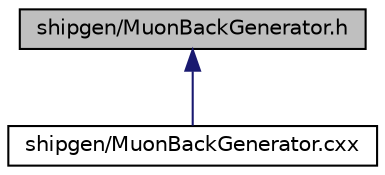 digraph "shipgen/MuonBackGenerator.h"
{
 // LATEX_PDF_SIZE
  edge [fontname="Helvetica",fontsize="10",labelfontname="Helvetica",labelfontsize="10"];
  node [fontname="Helvetica",fontsize="10",shape=record];
  Node1 [label="shipgen/MuonBackGenerator.h",height=0.2,width=0.4,color="black", fillcolor="grey75", style="filled", fontcolor="black",tooltip=" "];
  Node1 -> Node2 [dir="back",color="midnightblue",fontsize="10",style="solid",fontname="Helvetica"];
  Node2 [label="shipgen/MuonBackGenerator.cxx",height=0.2,width=0.4,color="black", fillcolor="white", style="filled",URL="$MuonBackGenerator_8cxx.html",tooltip=" "];
}

